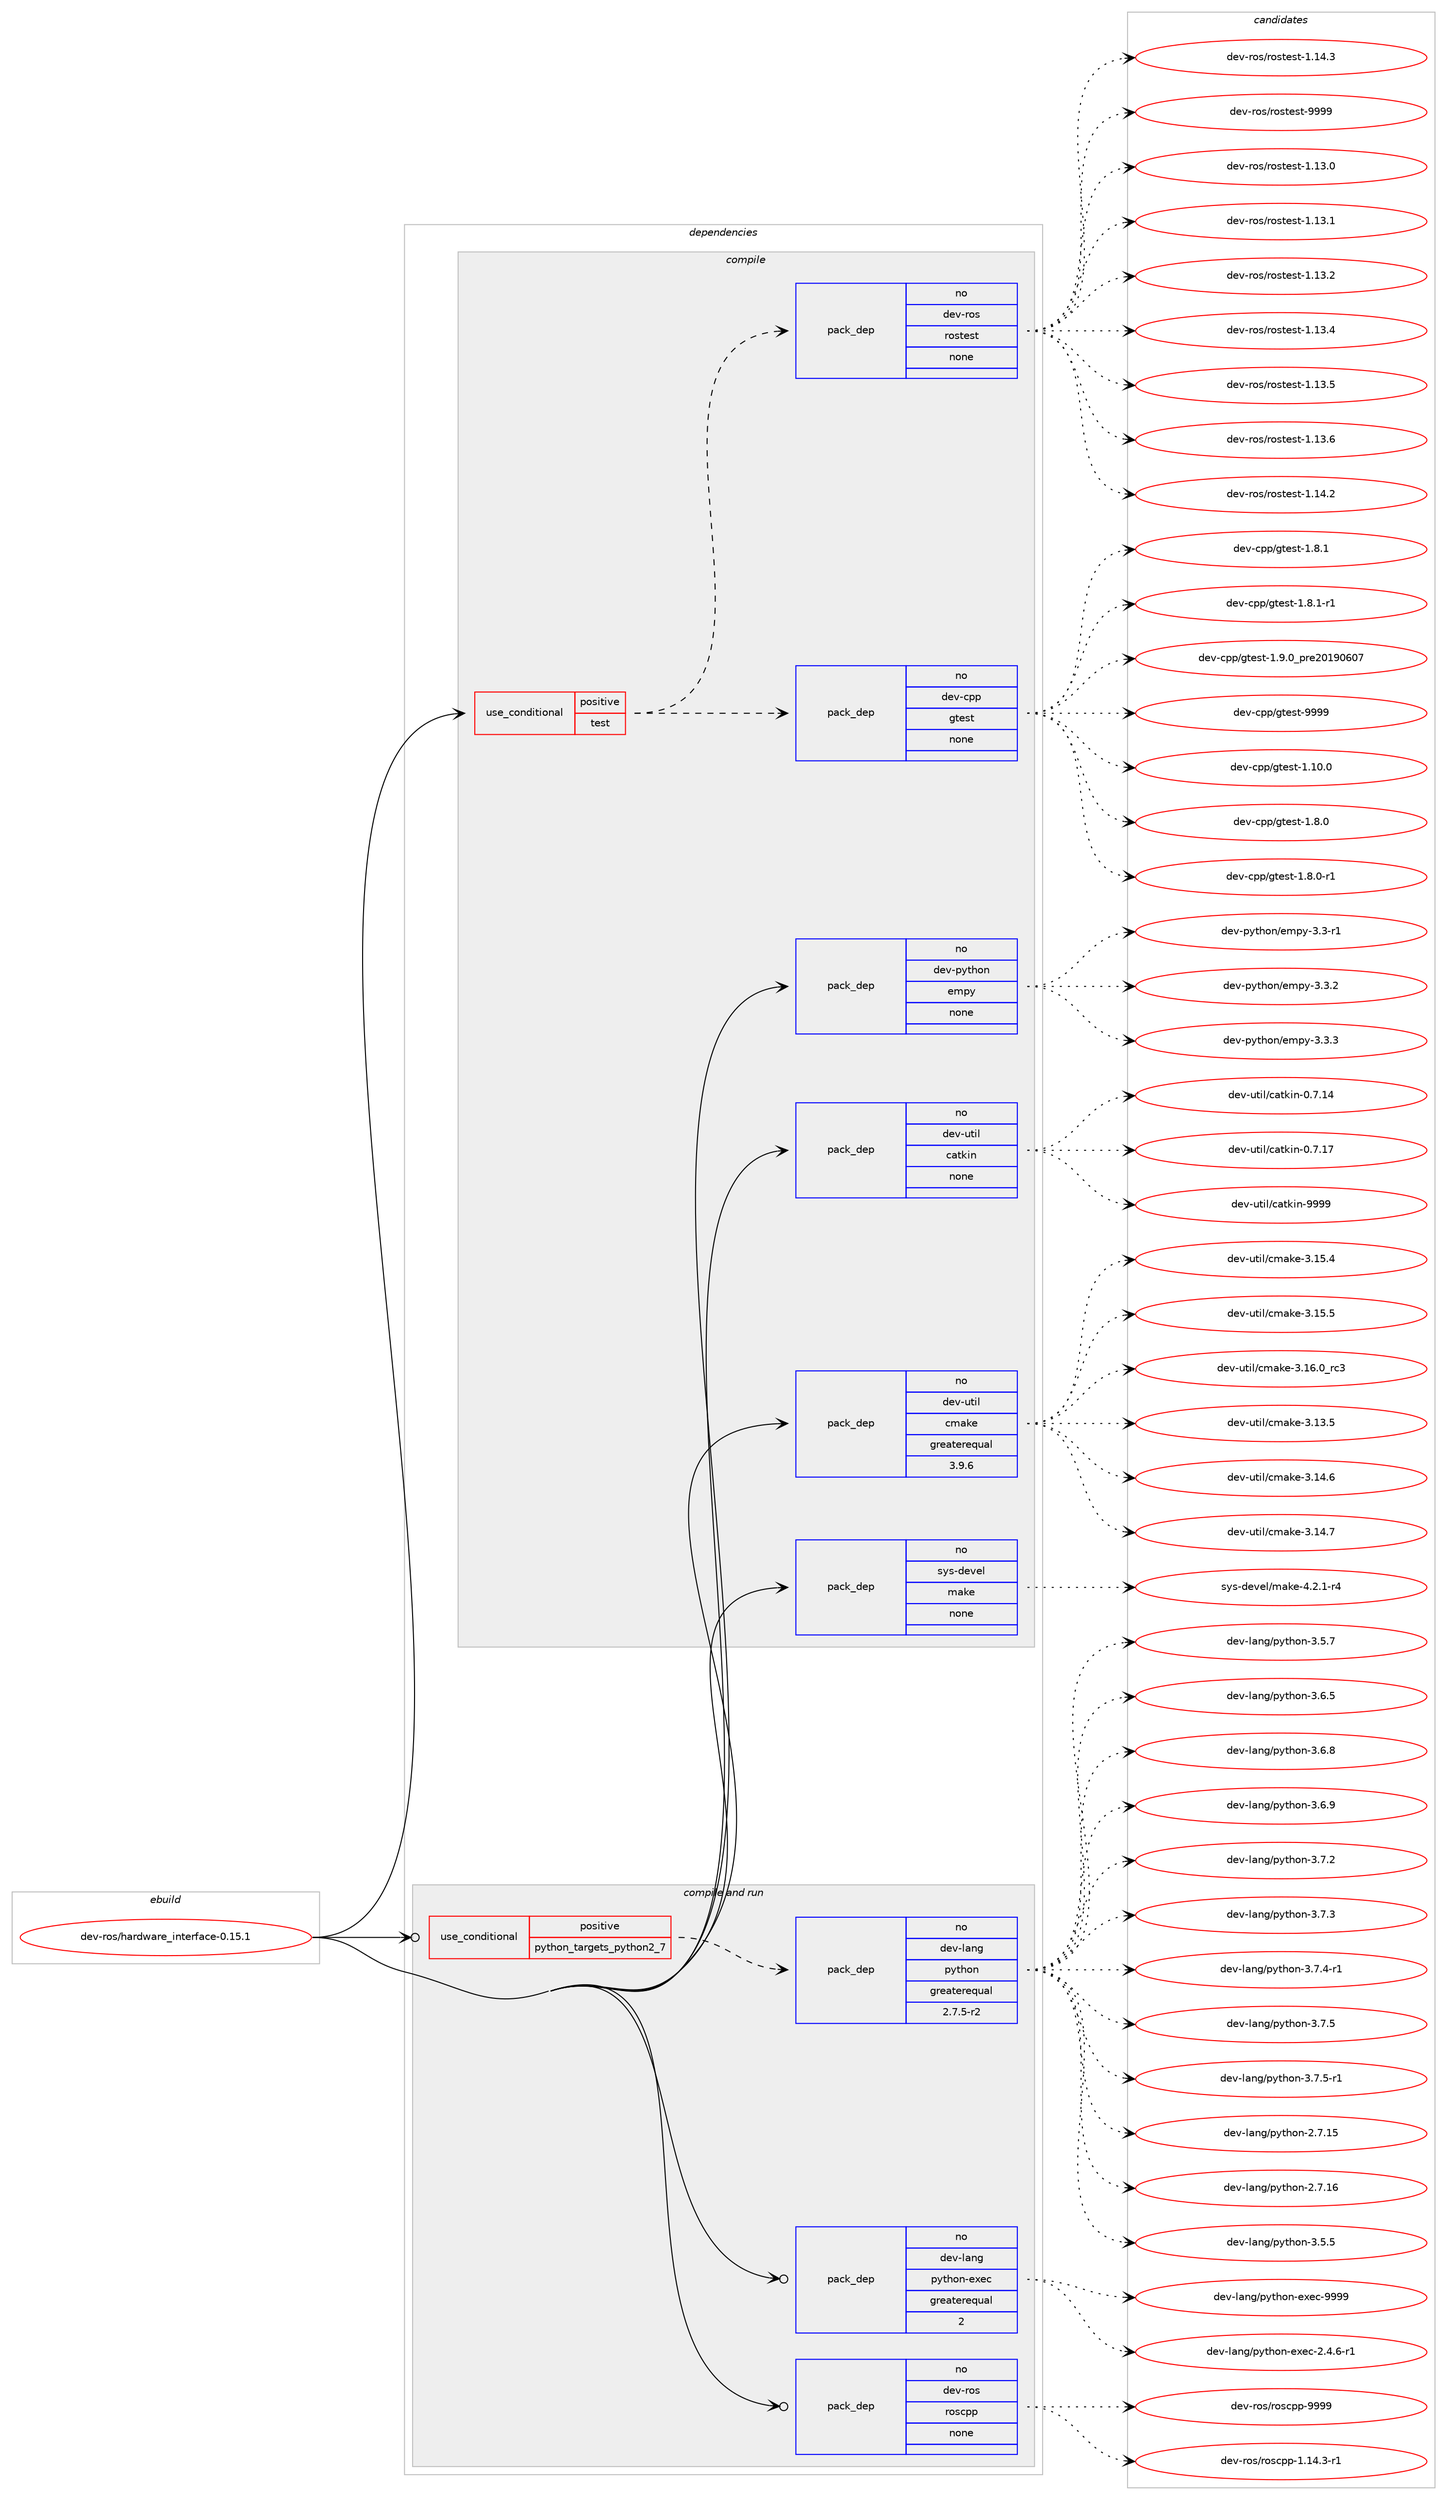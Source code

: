 digraph prolog {

# *************
# Graph options
# *************

newrank=true;
concentrate=true;
compound=true;
graph [rankdir=LR,fontname=Helvetica,fontsize=10,ranksep=1.5];#, ranksep=2.5, nodesep=0.2];
edge  [arrowhead=vee];
node  [fontname=Helvetica,fontsize=10];

# **********
# The ebuild
# **********

subgraph cluster_leftcol {
color=gray;
rank=same;
label=<<i>ebuild</i>>;
id [label="dev-ros/hardware_interface-0.15.1", color=red, width=4, href="../dev-ros/hardware_interface-0.15.1.svg"];
}

# ****************
# The dependencies
# ****************

subgraph cluster_midcol {
color=gray;
label=<<i>dependencies</i>>;
subgraph cluster_compile {
fillcolor="#eeeeee";
style=filled;
label=<<i>compile</i>>;
subgraph cond153439 {
dependency653451 [label=<<TABLE BORDER="0" CELLBORDER="1" CELLSPACING="0" CELLPADDING="4"><TR><TD ROWSPAN="3" CELLPADDING="10">use_conditional</TD></TR><TR><TD>positive</TD></TR><TR><TD>test</TD></TR></TABLE>>, shape=none, color=red];
subgraph pack488106 {
dependency653452 [label=<<TABLE BORDER="0" CELLBORDER="1" CELLSPACING="0" CELLPADDING="4" WIDTH="220"><TR><TD ROWSPAN="6" CELLPADDING="30">pack_dep</TD></TR><TR><TD WIDTH="110">no</TD></TR><TR><TD>dev-cpp</TD></TR><TR><TD>gtest</TD></TR><TR><TD>none</TD></TR><TR><TD></TD></TR></TABLE>>, shape=none, color=blue];
}
dependency653451:e -> dependency653452:w [weight=20,style="dashed",arrowhead="vee"];
subgraph pack488107 {
dependency653453 [label=<<TABLE BORDER="0" CELLBORDER="1" CELLSPACING="0" CELLPADDING="4" WIDTH="220"><TR><TD ROWSPAN="6" CELLPADDING="30">pack_dep</TD></TR><TR><TD WIDTH="110">no</TD></TR><TR><TD>dev-ros</TD></TR><TR><TD>rostest</TD></TR><TR><TD>none</TD></TR><TR><TD></TD></TR></TABLE>>, shape=none, color=blue];
}
dependency653451:e -> dependency653453:w [weight=20,style="dashed",arrowhead="vee"];
}
id:e -> dependency653451:w [weight=20,style="solid",arrowhead="vee"];
subgraph pack488108 {
dependency653454 [label=<<TABLE BORDER="0" CELLBORDER="1" CELLSPACING="0" CELLPADDING="4" WIDTH="220"><TR><TD ROWSPAN="6" CELLPADDING="30">pack_dep</TD></TR><TR><TD WIDTH="110">no</TD></TR><TR><TD>dev-python</TD></TR><TR><TD>empy</TD></TR><TR><TD>none</TD></TR><TR><TD></TD></TR></TABLE>>, shape=none, color=blue];
}
id:e -> dependency653454:w [weight=20,style="solid",arrowhead="vee"];
subgraph pack488109 {
dependency653455 [label=<<TABLE BORDER="0" CELLBORDER="1" CELLSPACING="0" CELLPADDING="4" WIDTH="220"><TR><TD ROWSPAN="6" CELLPADDING="30">pack_dep</TD></TR><TR><TD WIDTH="110">no</TD></TR><TR><TD>dev-util</TD></TR><TR><TD>catkin</TD></TR><TR><TD>none</TD></TR><TR><TD></TD></TR></TABLE>>, shape=none, color=blue];
}
id:e -> dependency653455:w [weight=20,style="solid",arrowhead="vee"];
subgraph pack488110 {
dependency653456 [label=<<TABLE BORDER="0" CELLBORDER="1" CELLSPACING="0" CELLPADDING="4" WIDTH="220"><TR><TD ROWSPAN="6" CELLPADDING="30">pack_dep</TD></TR><TR><TD WIDTH="110">no</TD></TR><TR><TD>dev-util</TD></TR><TR><TD>cmake</TD></TR><TR><TD>greaterequal</TD></TR><TR><TD>3.9.6</TD></TR></TABLE>>, shape=none, color=blue];
}
id:e -> dependency653456:w [weight=20,style="solid",arrowhead="vee"];
subgraph pack488111 {
dependency653457 [label=<<TABLE BORDER="0" CELLBORDER="1" CELLSPACING="0" CELLPADDING="4" WIDTH="220"><TR><TD ROWSPAN="6" CELLPADDING="30">pack_dep</TD></TR><TR><TD WIDTH="110">no</TD></TR><TR><TD>sys-devel</TD></TR><TR><TD>make</TD></TR><TR><TD>none</TD></TR><TR><TD></TD></TR></TABLE>>, shape=none, color=blue];
}
id:e -> dependency653457:w [weight=20,style="solid",arrowhead="vee"];
}
subgraph cluster_compileandrun {
fillcolor="#eeeeee";
style=filled;
label=<<i>compile and run</i>>;
subgraph cond153440 {
dependency653458 [label=<<TABLE BORDER="0" CELLBORDER="1" CELLSPACING="0" CELLPADDING="4"><TR><TD ROWSPAN="3" CELLPADDING="10">use_conditional</TD></TR><TR><TD>positive</TD></TR><TR><TD>python_targets_python2_7</TD></TR></TABLE>>, shape=none, color=red];
subgraph pack488112 {
dependency653459 [label=<<TABLE BORDER="0" CELLBORDER="1" CELLSPACING="0" CELLPADDING="4" WIDTH="220"><TR><TD ROWSPAN="6" CELLPADDING="30">pack_dep</TD></TR><TR><TD WIDTH="110">no</TD></TR><TR><TD>dev-lang</TD></TR><TR><TD>python</TD></TR><TR><TD>greaterequal</TD></TR><TR><TD>2.7.5-r2</TD></TR></TABLE>>, shape=none, color=blue];
}
dependency653458:e -> dependency653459:w [weight=20,style="dashed",arrowhead="vee"];
}
id:e -> dependency653458:w [weight=20,style="solid",arrowhead="odotvee"];
subgraph pack488113 {
dependency653460 [label=<<TABLE BORDER="0" CELLBORDER="1" CELLSPACING="0" CELLPADDING="4" WIDTH="220"><TR><TD ROWSPAN="6" CELLPADDING="30">pack_dep</TD></TR><TR><TD WIDTH="110">no</TD></TR><TR><TD>dev-lang</TD></TR><TR><TD>python-exec</TD></TR><TR><TD>greaterequal</TD></TR><TR><TD>2</TD></TR></TABLE>>, shape=none, color=blue];
}
id:e -> dependency653460:w [weight=20,style="solid",arrowhead="odotvee"];
subgraph pack488114 {
dependency653461 [label=<<TABLE BORDER="0" CELLBORDER="1" CELLSPACING="0" CELLPADDING="4" WIDTH="220"><TR><TD ROWSPAN="6" CELLPADDING="30">pack_dep</TD></TR><TR><TD WIDTH="110">no</TD></TR><TR><TD>dev-ros</TD></TR><TR><TD>roscpp</TD></TR><TR><TD>none</TD></TR><TR><TD></TD></TR></TABLE>>, shape=none, color=blue];
}
id:e -> dependency653461:w [weight=20,style="solid",arrowhead="odotvee"];
}
subgraph cluster_run {
fillcolor="#eeeeee";
style=filled;
label=<<i>run</i>>;
}
}

# **************
# The candidates
# **************

subgraph cluster_choices {
rank=same;
color=gray;
label=<<i>candidates</i>>;

subgraph choice488106 {
color=black;
nodesep=1;
choice10010111845991121124710311610111511645494649484648 [label="dev-cpp/gtest-1.10.0", color=red, width=4,href="../dev-cpp/gtest-1.10.0.svg"];
choice100101118459911211247103116101115116454946564648 [label="dev-cpp/gtest-1.8.0", color=red, width=4,href="../dev-cpp/gtest-1.8.0.svg"];
choice1001011184599112112471031161011151164549465646484511449 [label="dev-cpp/gtest-1.8.0-r1", color=red, width=4,href="../dev-cpp/gtest-1.8.0-r1.svg"];
choice100101118459911211247103116101115116454946564649 [label="dev-cpp/gtest-1.8.1", color=red, width=4,href="../dev-cpp/gtest-1.8.1.svg"];
choice1001011184599112112471031161011151164549465646494511449 [label="dev-cpp/gtest-1.8.1-r1", color=red, width=4,href="../dev-cpp/gtest-1.8.1-r1.svg"];
choice100101118459911211247103116101115116454946574648951121141015048495748544855 [label="dev-cpp/gtest-1.9.0_pre20190607", color=red, width=4,href="../dev-cpp/gtest-1.9.0_pre20190607.svg"];
choice1001011184599112112471031161011151164557575757 [label="dev-cpp/gtest-9999", color=red, width=4,href="../dev-cpp/gtest-9999.svg"];
dependency653452:e -> choice10010111845991121124710311610111511645494649484648:w [style=dotted,weight="100"];
dependency653452:e -> choice100101118459911211247103116101115116454946564648:w [style=dotted,weight="100"];
dependency653452:e -> choice1001011184599112112471031161011151164549465646484511449:w [style=dotted,weight="100"];
dependency653452:e -> choice100101118459911211247103116101115116454946564649:w [style=dotted,weight="100"];
dependency653452:e -> choice1001011184599112112471031161011151164549465646494511449:w [style=dotted,weight="100"];
dependency653452:e -> choice100101118459911211247103116101115116454946574648951121141015048495748544855:w [style=dotted,weight="100"];
dependency653452:e -> choice1001011184599112112471031161011151164557575757:w [style=dotted,weight="100"];
}
subgraph choice488107 {
color=black;
nodesep=1;
choice100101118451141111154711411111511610111511645494649514648 [label="dev-ros/rostest-1.13.0", color=red, width=4,href="../dev-ros/rostest-1.13.0.svg"];
choice100101118451141111154711411111511610111511645494649514649 [label="dev-ros/rostest-1.13.1", color=red, width=4,href="../dev-ros/rostest-1.13.1.svg"];
choice100101118451141111154711411111511610111511645494649514650 [label="dev-ros/rostest-1.13.2", color=red, width=4,href="../dev-ros/rostest-1.13.2.svg"];
choice100101118451141111154711411111511610111511645494649514652 [label="dev-ros/rostest-1.13.4", color=red, width=4,href="../dev-ros/rostest-1.13.4.svg"];
choice100101118451141111154711411111511610111511645494649514653 [label="dev-ros/rostest-1.13.5", color=red, width=4,href="../dev-ros/rostest-1.13.5.svg"];
choice100101118451141111154711411111511610111511645494649514654 [label="dev-ros/rostest-1.13.6", color=red, width=4,href="../dev-ros/rostest-1.13.6.svg"];
choice100101118451141111154711411111511610111511645494649524650 [label="dev-ros/rostest-1.14.2", color=red, width=4,href="../dev-ros/rostest-1.14.2.svg"];
choice100101118451141111154711411111511610111511645494649524651 [label="dev-ros/rostest-1.14.3", color=red, width=4,href="../dev-ros/rostest-1.14.3.svg"];
choice10010111845114111115471141111151161011151164557575757 [label="dev-ros/rostest-9999", color=red, width=4,href="../dev-ros/rostest-9999.svg"];
dependency653453:e -> choice100101118451141111154711411111511610111511645494649514648:w [style=dotted,weight="100"];
dependency653453:e -> choice100101118451141111154711411111511610111511645494649514649:w [style=dotted,weight="100"];
dependency653453:e -> choice100101118451141111154711411111511610111511645494649514650:w [style=dotted,weight="100"];
dependency653453:e -> choice100101118451141111154711411111511610111511645494649514652:w [style=dotted,weight="100"];
dependency653453:e -> choice100101118451141111154711411111511610111511645494649514653:w [style=dotted,weight="100"];
dependency653453:e -> choice100101118451141111154711411111511610111511645494649514654:w [style=dotted,weight="100"];
dependency653453:e -> choice100101118451141111154711411111511610111511645494649524650:w [style=dotted,weight="100"];
dependency653453:e -> choice100101118451141111154711411111511610111511645494649524651:w [style=dotted,weight="100"];
dependency653453:e -> choice10010111845114111115471141111151161011151164557575757:w [style=dotted,weight="100"];
}
subgraph choice488108 {
color=black;
nodesep=1;
choice1001011184511212111610411111047101109112121455146514511449 [label="dev-python/empy-3.3-r1", color=red, width=4,href="../dev-python/empy-3.3-r1.svg"];
choice1001011184511212111610411111047101109112121455146514650 [label="dev-python/empy-3.3.2", color=red, width=4,href="../dev-python/empy-3.3.2.svg"];
choice1001011184511212111610411111047101109112121455146514651 [label="dev-python/empy-3.3.3", color=red, width=4,href="../dev-python/empy-3.3.3.svg"];
dependency653454:e -> choice1001011184511212111610411111047101109112121455146514511449:w [style=dotted,weight="100"];
dependency653454:e -> choice1001011184511212111610411111047101109112121455146514650:w [style=dotted,weight="100"];
dependency653454:e -> choice1001011184511212111610411111047101109112121455146514651:w [style=dotted,weight="100"];
}
subgraph choice488109 {
color=black;
nodesep=1;
choice1001011184511711610510847999711610710511045484655464952 [label="dev-util/catkin-0.7.14", color=red, width=4,href="../dev-util/catkin-0.7.14.svg"];
choice1001011184511711610510847999711610710511045484655464955 [label="dev-util/catkin-0.7.17", color=red, width=4,href="../dev-util/catkin-0.7.17.svg"];
choice100101118451171161051084799971161071051104557575757 [label="dev-util/catkin-9999", color=red, width=4,href="../dev-util/catkin-9999.svg"];
dependency653455:e -> choice1001011184511711610510847999711610710511045484655464952:w [style=dotted,weight="100"];
dependency653455:e -> choice1001011184511711610510847999711610710511045484655464955:w [style=dotted,weight="100"];
dependency653455:e -> choice100101118451171161051084799971161071051104557575757:w [style=dotted,weight="100"];
}
subgraph choice488110 {
color=black;
nodesep=1;
choice1001011184511711610510847991099710710145514649514653 [label="dev-util/cmake-3.13.5", color=red, width=4,href="../dev-util/cmake-3.13.5.svg"];
choice1001011184511711610510847991099710710145514649524654 [label="dev-util/cmake-3.14.6", color=red, width=4,href="../dev-util/cmake-3.14.6.svg"];
choice1001011184511711610510847991099710710145514649524655 [label="dev-util/cmake-3.14.7", color=red, width=4,href="../dev-util/cmake-3.14.7.svg"];
choice1001011184511711610510847991099710710145514649534652 [label="dev-util/cmake-3.15.4", color=red, width=4,href="../dev-util/cmake-3.15.4.svg"];
choice1001011184511711610510847991099710710145514649534653 [label="dev-util/cmake-3.15.5", color=red, width=4,href="../dev-util/cmake-3.15.5.svg"];
choice1001011184511711610510847991099710710145514649544648951149951 [label="dev-util/cmake-3.16.0_rc3", color=red, width=4,href="../dev-util/cmake-3.16.0_rc3.svg"];
dependency653456:e -> choice1001011184511711610510847991099710710145514649514653:w [style=dotted,weight="100"];
dependency653456:e -> choice1001011184511711610510847991099710710145514649524654:w [style=dotted,weight="100"];
dependency653456:e -> choice1001011184511711610510847991099710710145514649524655:w [style=dotted,weight="100"];
dependency653456:e -> choice1001011184511711610510847991099710710145514649534652:w [style=dotted,weight="100"];
dependency653456:e -> choice1001011184511711610510847991099710710145514649534653:w [style=dotted,weight="100"];
dependency653456:e -> choice1001011184511711610510847991099710710145514649544648951149951:w [style=dotted,weight="100"];
}
subgraph choice488111 {
color=black;
nodesep=1;
choice1151211154510010111810110847109971071014552465046494511452 [label="sys-devel/make-4.2.1-r4", color=red, width=4,href="../sys-devel/make-4.2.1-r4.svg"];
dependency653457:e -> choice1151211154510010111810110847109971071014552465046494511452:w [style=dotted,weight="100"];
}
subgraph choice488112 {
color=black;
nodesep=1;
choice10010111845108971101034711212111610411111045504655464953 [label="dev-lang/python-2.7.15", color=red, width=4,href="../dev-lang/python-2.7.15.svg"];
choice10010111845108971101034711212111610411111045504655464954 [label="dev-lang/python-2.7.16", color=red, width=4,href="../dev-lang/python-2.7.16.svg"];
choice100101118451089711010347112121116104111110455146534653 [label="dev-lang/python-3.5.5", color=red, width=4,href="../dev-lang/python-3.5.5.svg"];
choice100101118451089711010347112121116104111110455146534655 [label="dev-lang/python-3.5.7", color=red, width=4,href="../dev-lang/python-3.5.7.svg"];
choice100101118451089711010347112121116104111110455146544653 [label="dev-lang/python-3.6.5", color=red, width=4,href="../dev-lang/python-3.6.5.svg"];
choice100101118451089711010347112121116104111110455146544656 [label="dev-lang/python-3.6.8", color=red, width=4,href="../dev-lang/python-3.6.8.svg"];
choice100101118451089711010347112121116104111110455146544657 [label="dev-lang/python-3.6.9", color=red, width=4,href="../dev-lang/python-3.6.9.svg"];
choice100101118451089711010347112121116104111110455146554650 [label="dev-lang/python-3.7.2", color=red, width=4,href="../dev-lang/python-3.7.2.svg"];
choice100101118451089711010347112121116104111110455146554651 [label="dev-lang/python-3.7.3", color=red, width=4,href="../dev-lang/python-3.7.3.svg"];
choice1001011184510897110103471121211161041111104551465546524511449 [label="dev-lang/python-3.7.4-r1", color=red, width=4,href="../dev-lang/python-3.7.4-r1.svg"];
choice100101118451089711010347112121116104111110455146554653 [label="dev-lang/python-3.7.5", color=red, width=4,href="../dev-lang/python-3.7.5.svg"];
choice1001011184510897110103471121211161041111104551465546534511449 [label="dev-lang/python-3.7.5-r1", color=red, width=4,href="../dev-lang/python-3.7.5-r1.svg"];
dependency653459:e -> choice10010111845108971101034711212111610411111045504655464953:w [style=dotted,weight="100"];
dependency653459:e -> choice10010111845108971101034711212111610411111045504655464954:w [style=dotted,weight="100"];
dependency653459:e -> choice100101118451089711010347112121116104111110455146534653:w [style=dotted,weight="100"];
dependency653459:e -> choice100101118451089711010347112121116104111110455146534655:w [style=dotted,weight="100"];
dependency653459:e -> choice100101118451089711010347112121116104111110455146544653:w [style=dotted,weight="100"];
dependency653459:e -> choice100101118451089711010347112121116104111110455146544656:w [style=dotted,weight="100"];
dependency653459:e -> choice100101118451089711010347112121116104111110455146544657:w [style=dotted,weight="100"];
dependency653459:e -> choice100101118451089711010347112121116104111110455146554650:w [style=dotted,weight="100"];
dependency653459:e -> choice100101118451089711010347112121116104111110455146554651:w [style=dotted,weight="100"];
dependency653459:e -> choice1001011184510897110103471121211161041111104551465546524511449:w [style=dotted,weight="100"];
dependency653459:e -> choice100101118451089711010347112121116104111110455146554653:w [style=dotted,weight="100"];
dependency653459:e -> choice1001011184510897110103471121211161041111104551465546534511449:w [style=dotted,weight="100"];
}
subgraph choice488113 {
color=black;
nodesep=1;
choice10010111845108971101034711212111610411111045101120101994550465246544511449 [label="dev-lang/python-exec-2.4.6-r1", color=red, width=4,href="../dev-lang/python-exec-2.4.6-r1.svg"];
choice10010111845108971101034711212111610411111045101120101994557575757 [label="dev-lang/python-exec-9999", color=red, width=4,href="../dev-lang/python-exec-9999.svg"];
dependency653460:e -> choice10010111845108971101034711212111610411111045101120101994550465246544511449:w [style=dotted,weight="100"];
dependency653460:e -> choice10010111845108971101034711212111610411111045101120101994557575757:w [style=dotted,weight="100"];
}
subgraph choice488114 {
color=black;
nodesep=1;
choice100101118451141111154711411111599112112454946495246514511449 [label="dev-ros/roscpp-1.14.3-r1", color=red, width=4,href="../dev-ros/roscpp-1.14.3-r1.svg"];
choice1001011184511411111547114111115991121124557575757 [label="dev-ros/roscpp-9999", color=red, width=4,href="../dev-ros/roscpp-9999.svg"];
dependency653461:e -> choice100101118451141111154711411111599112112454946495246514511449:w [style=dotted,weight="100"];
dependency653461:e -> choice1001011184511411111547114111115991121124557575757:w [style=dotted,weight="100"];
}
}

}
